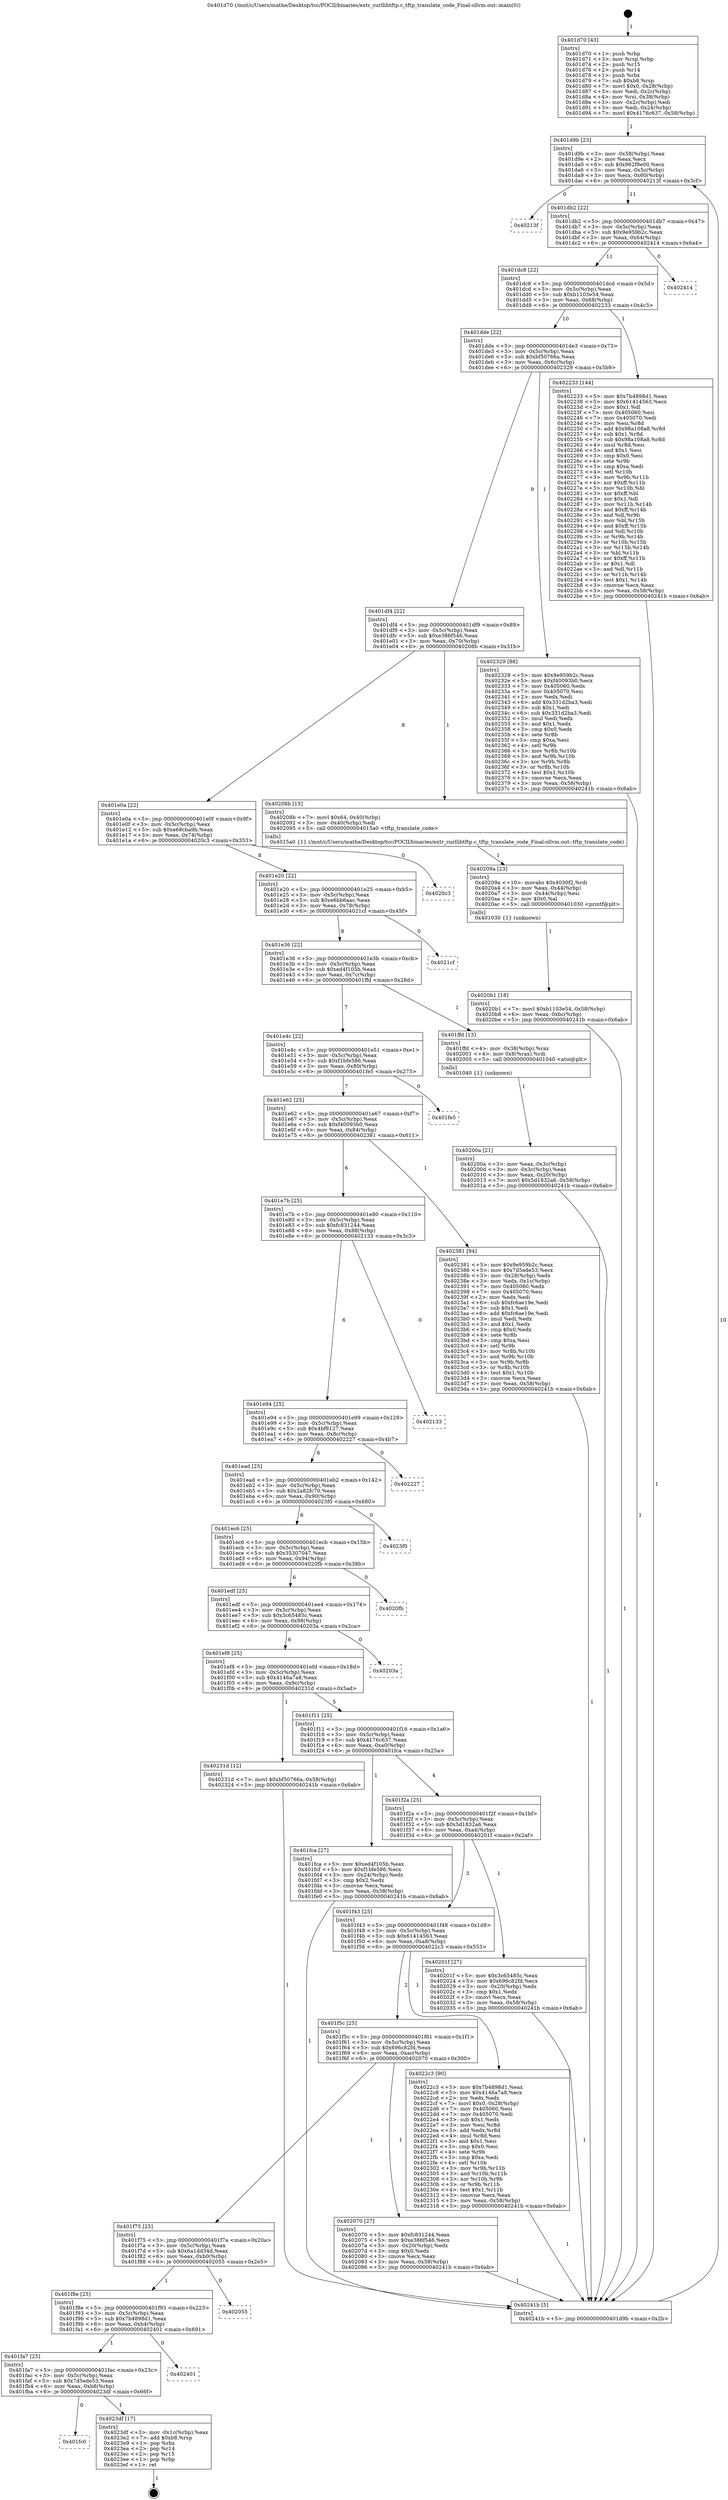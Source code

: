 digraph "0x401d70" {
  label = "0x401d70 (/mnt/c/Users/mathe/Desktop/tcc/POCII/binaries/extr_curllibtftp.c_tftp_translate_code_Final-ollvm.out::main(0))"
  labelloc = "t"
  node[shape=record]

  Entry [label="",width=0.3,height=0.3,shape=circle,fillcolor=black,style=filled]
  "0x401d9b" [label="{
     0x401d9b [23]\l
     | [instrs]\l
     &nbsp;&nbsp;0x401d9b \<+3\>: mov -0x58(%rbp),%eax\l
     &nbsp;&nbsp;0x401d9e \<+2\>: mov %eax,%ecx\l
     &nbsp;&nbsp;0x401da0 \<+6\>: sub $0x962f9e00,%ecx\l
     &nbsp;&nbsp;0x401da6 \<+3\>: mov %eax,-0x5c(%rbp)\l
     &nbsp;&nbsp;0x401da9 \<+3\>: mov %ecx,-0x60(%rbp)\l
     &nbsp;&nbsp;0x401dac \<+6\>: je 000000000040213f \<main+0x3cf\>\l
  }"]
  "0x40213f" [label="{
     0x40213f\l
  }", style=dashed]
  "0x401db2" [label="{
     0x401db2 [22]\l
     | [instrs]\l
     &nbsp;&nbsp;0x401db2 \<+5\>: jmp 0000000000401db7 \<main+0x47\>\l
     &nbsp;&nbsp;0x401db7 \<+3\>: mov -0x5c(%rbp),%eax\l
     &nbsp;&nbsp;0x401dba \<+5\>: sub $0x9e959b2c,%eax\l
     &nbsp;&nbsp;0x401dbf \<+3\>: mov %eax,-0x64(%rbp)\l
     &nbsp;&nbsp;0x401dc2 \<+6\>: je 0000000000402414 \<main+0x6a4\>\l
  }"]
  Exit [label="",width=0.3,height=0.3,shape=circle,fillcolor=black,style=filled,peripheries=2]
  "0x402414" [label="{
     0x402414\l
  }", style=dashed]
  "0x401dc8" [label="{
     0x401dc8 [22]\l
     | [instrs]\l
     &nbsp;&nbsp;0x401dc8 \<+5\>: jmp 0000000000401dcd \<main+0x5d\>\l
     &nbsp;&nbsp;0x401dcd \<+3\>: mov -0x5c(%rbp),%eax\l
     &nbsp;&nbsp;0x401dd0 \<+5\>: sub $0xb1103e54,%eax\l
     &nbsp;&nbsp;0x401dd5 \<+3\>: mov %eax,-0x68(%rbp)\l
     &nbsp;&nbsp;0x401dd8 \<+6\>: je 0000000000402233 \<main+0x4c3\>\l
  }"]
  "0x401fc0" [label="{
     0x401fc0\l
  }", style=dashed]
  "0x402233" [label="{
     0x402233 [144]\l
     | [instrs]\l
     &nbsp;&nbsp;0x402233 \<+5\>: mov $0x7b4898d1,%eax\l
     &nbsp;&nbsp;0x402238 \<+5\>: mov $0x61414563,%ecx\l
     &nbsp;&nbsp;0x40223d \<+2\>: mov $0x1,%dl\l
     &nbsp;&nbsp;0x40223f \<+7\>: mov 0x405060,%esi\l
     &nbsp;&nbsp;0x402246 \<+7\>: mov 0x405070,%edi\l
     &nbsp;&nbsp;0x40224d \<+3\>: mov %esi,%r8d\l
     &nbsp;&nbsp;0x402250 \<+7\>: add $0x98a108a8,%r8d\l
     &nbsp;&nbsp;0x402257 \<+4\>: sub $0x1,%r8d\l
     &nbsp;&nbsp;0x40225b \<+7\>: sub $0x98a108a8,%r8d\l
     &nbsp;&nbsp;0x402262 \<+4\>: imul %r8d,%esi\l
     &nbsp;&nbsp;0x402266 \<+3\>: and $0x1,%esi\l
     &nbsp;&nbsp;0x402269 \<+3\>: cmp $0x0,%esi\l
     &nbsp;&nbsp;0x40226c \<+4\>: sete %r9b\l
     &nbsp;&nbsp;0x402270 \<+3\>: cmp $0xa,%edi\l
     &nbsp;&nbsp;0x402273 \<+4\>: setl %r10b\l
     &nbsp;&nbsp;0x402277 \<+3\>: mov %r9b,%r11b\l
     &nbsp;&nbsp;0x40227a \<+4\>: xor $0xff,%r11b\l
     &nbsp;&nbsp;0x40227e \<+3\>: mov %r10b,%bl\l
     &nbsp;&nbsp;0x402281 \<+3\>: xor $0xff,%bl\l
     &nbsp;&nbsp;0x402284 \<+3\>: xor $0x1,%dl\l
     &nbsp;&nbsp;0x402287 \<+3\>: mov %r11b,%r14b\l
     &nbsp;&nbsp;0x40228a \<+4\>: and $0xff,%r14b\l
     &nbsp;&nbsp;0x40228e \<+3\>: and %dl,%r9b\l
     &nbsp;&nbsp;0x402291 \<+3\>: mov %bl,%r15b\l
     &nbsp;&nbsp;0x402294 \<+4\>: and $0xff,%r15b\l
     &nbsp;&nbsp;0x402298 \<+3\>: and %dl,%r10b\l
     &nbsp;&nbsp;0x40229b \<+3\>: or %r9b,%r14b\l
     &nbsp;&nbsp;0x40229e \<+3\>: or %r10b,%r15b\l
     &nbsp;&nbsp;0x4022a1 \<+3\>: xor %r15b,%r14b\l
     &nbsp;&nbsp;0x4022a4 \<+3\>: or %bl,%r11b\l
     &nbsp;&nbsp;0x4022a7 \<+4\>: xor $0xff,%r11b\l
     &nbsp;&nbsp;0x4022ab \<+3\>: or $0x1,%dl\l
     &nbsp;&nbsp;0x4022ae \<+3\>: and %dl,%r11b\l
     &nbsp;&nbsp;0x4022b1 \<+3\>: or %r11b,%r14b\l
     &nbsp;&nbsp;0x4022b4 \<+4\>: test $0x1,%r14b\l
     &nbsp;&nbsp;0x4022b8 \<+3\>: cmovne %ecx,%eax\l
     &nbsp;&nbsp;0x4022bb \<+3\>: mov %eax,-0x58(%rbp)\l
     &nbsp;&nbsp;0x4022be \<+5\>: jmp 000000000040241b \<main+0x6ab\>\l
  }"]
  "0x401dde" [label="{
     0x401dde [22]\l
     | [instrs]\l
     &nbsp;&nbsp;0x401dde \<+5\>: jmp 0000000000401de3 \<main+0x73\>\l
     &nbsp;&nbsp;0x401de3 \<+3\>: mov -0x5c(%rbp),%eax\l
     &nbsp;&nbsp;0x401de6 \<+5\>: sub $0xbf50766a,%eax\l
     &nbsp;&nbsp;0x401deb \<+3\>: mov %eax,-0x6c(%rbp)\l
     &nbsp;&nbsp;0x401dee \<+6\>: je 0000000000402329 \<main+0x5b9\>\l
  }"]
  "0x4023df" [label="{
     0x4023df [17]\l
     | [instrs]\l
     &nbsp;&nbsp;0x4023df \<+3\>: mov -0x1c(%rbp),%eax\l
     &nbsp;&nbsp;0x4023e2 \<+7\>: add $0xb8,%rsp\l
     &nbsp;&nbsp;0x4023e9 \<+1\>: pop %rbx\l
     &nbsp;&nbsp;0x4023ea \<+2\>: pop %r14\l
     &nbsp;&nbsp;0x4023ec \<+2\>: pop %r15\l
     &nbsp;&nbsp;0x4023ee \<+1\>: pop %rbp\l
     &nbsp;&nbsp;0x4023ef \<+1\>: ret\l
  }"]
  "0x402329" [label="{
     0x402329 [88]\l
     | [instrs]\l
     &nbsp;&nbsp;0x402329 \<+5\>: mov $0x9e959b2c,%eax\l
     &nbsp;&nbsp;0x40232e \<+5\>: mov $0xf40093b0,%ecx\l
     &nbsp;&nbsp;0x402333 \<+7\>: mov 0x405060,%edx\l
     &nbsp;&nbsp;0x40233a \<+7\>: mov 0x405070,%esi\l
     &nbsp;&nbsp;0x402341 \<+2\>: mov %edx,%edi\l
     &nbsp;&nbsp;0x402343 \<+6\>: add $0x331d2ba3,%edi\l
     &nbsp;&nbsp;0x402349 \<+3\>: sub $0x1,%edi\l
     &nbsp;&nbsp;0x40234c \<+6\>: sub $0x331d2ba3,%edi\l
     &nbsp;&nbsp;0x402352 \<+3\>: imul %edi,%edx\l
     &nbsp;&nbsp;0x402355 \<+3\>: and $0x1,%edx\l
     &nbsp;&nbsp;0x402358 \<+3\>: cmp $0x0,%edx\l
     &nbsp;&nbsp;0x40235b \<+4\>: sete %r8b\l
     &nbsp;&nbsp;0x40235f \<+3\>: cmp $0xa,%esi\l
     &nbsp;&nbsp;0x402362 \<+4\>: setl %r9b\l
     &nbsp;&nbsp;0x402366 \<+3\>: mov %r8b,%r10b\l
     &nbsp;&nbsp;0x402369 \<+3\>: and %r9b,%r10b\l
     &nbsp;&nbsp;0x40236c \<+3\>: xor %r9b,%r8b\l
     &nbsp;&nbsp;0x40236f \<+3\>: or %r8b,%r10b\l
     &nbsp;&nbsp;0x402372 \<+4\>: test $0x1,%r10b\l
     &nbsp;&nbsp;0x402376 \<+3\>: cmovne %ecx,%eax\l
     &nbsp;&nbsp;0x402379 \<+3\>: mov %eax,-0x58(%rbp)\l
     &nbsp;&nbsp;0x40237c \<+5\>: jmp 000000000040241b \<main+0x6ab\>\l
  }"]
  "0x401df4" [label="{
     0x401df4 [22]\l
     | [instrs]\l
     &nbsp;&nbsp;0x401df4 \<+5\>: jmp 0000000000401df9 \<main+0x89\>\l
     &nbsp;&nbsp;0x401df9 \<+3\>: mov -0x5c(%rbp),%eax\l
     &nbsp;&nbsp;0x401dfc \<+5\>: sub $0xe386f546,%eax\l
     &nbsp;&nbsp;0x401e01 \<+3\>: mov %eax,-0x70(%rbp)\l
     &nbsp;&nbsp;0x401e04 \<+6\>: je 000000000040208b \<main+0x31b\>\l
  }"]
  "0x401fa7" [label="{
     0x401fa7 [25]\l
     | [instrs]\l
     &nbsp;&nbsp;0x401fa7 \<+5\>: jmp 0000000000401fac \<main+0x23c\>\l
     &nbsp;&nbsp;0x401fac \<+3\>: mov -0x5c(%rbp),%eax\l
     &nbsp;&nbsp;0x401faf \<+5\>: sub $0x7d5ede53,%eax\l
     &nbsp;&nbsp;0x401fb4 \<+6\>: mov %eax,-0xb8(%rbp)\l
     &nbsp;&nbsp;0x401fba \<+6\>: je 00000000004023df \<main+0x66f\>\l
  }"]
  "0x40208b" [label="{
     0x40208b [15]\l
     | [instrs]\l
     &nbsp;&nbsp;0x40208b \<+7\>: movl $0x64,-0x40(%rbp)\l
     &nbsp;&nbsp;0x402092 \<+3\>: mov -0x40(%rbp),%edi\l
     &nbsp;&nbsp;0x402095 \<+5\>: call 00000000004015a0 \<tftp_translate_code\>\l
     | [calls]\l
     &nbsp;&nbsp;0x4015a0 \{1\} (/mnt/c/Users/mathe/Desktop/tcc/POCII/binaries/extr_curllibtftp.c_tftp_translate_code_Final-ollvm.out::tftp_translate_code)\l
  }"]
  "0x401e0a" [label="{
     0x401e0a [22]\l
     | [instrs]\l
     &nbsp;&nbsp;0x401e0a \<+5\>: jmp 0000000000401e0f \<main+0x9f\>\l
     &nbsp;&nbsp;0x401e0f \<+3\>: mov -0x5c(%rbp),%eax\l
     &nbsp;&nbsp;0x401e12 \<+5\>: sub $0xe68cba9b,%eax\l
     &nbsp;&nbsp;0x401e17 \<+3\>: mov %eax,-0x74(%rbp)\l
     &nbsp;&nbsp;0x401e1a \<+6\>: je 00000000004020c3 \<main+0x353\>\l
  }"]
  "0x402401" [label="{
     0x402401\l
  }", style=dashed]
  "0x4020c3" [label="{
     0x4020c3\l
  }", style=dashed]
  "0x401e20" [label="{
     0x401e20 [22]\l
     | [instrs]\l
     &nbsp;&nbsp;0x401e20 \<+5\>: jmp 0000000000401e25 \<main+0xb5\>\l
     &nbsp;&nbsp;0x401e25 \<+3\>: mov -0x5c(%rbp),%eax\l
     &nbsp;&nbsp;0x401e28 \<+5\>: sub $0xe6bb6aac,%eax\l
     &nbsp;&nbsp;0x401e2d \<+3\>: mov %eax,-0x78(%rbp)\l
     &nbsp;&nbsp;0x401e30 \<+6\>: je 00000000004021cf \<main+0x45f\>\l
  }"]
  "0x401f8e" [label="{
     0x401f8e [25]\l
     | [instrs]\l
     &nbsp;&nbsp;0x401f8e \<+5\>: jmp 0000000000401f93 \<main+0x223\>\l
     &nbsp;&nbsp;0x401f93 \<+3\>: mov -0x5c(%rbp),%eax\l
     &nbsp;&nbsp;0x401f96 \<+5\>: sub $0x7b4898d1,%eax\l
     &nbsp;&nbsp;0x401f9b \<+6\>: mov %eax,-0xb4(%rbp)\l
     &nbsp;&nbsp;0x401fa1 \<+6\>: je 0000000000402401 \<main+0x691\>\l
  }"]
  "0x4021cf" [label="{
     0x4021cf\l
  }", style=dashed]
  "0x401e36" [label="{
     0x401e36 [22]\l
     | [instrs]\l
     &nbsp;&nbsp;0x401e36 \<+5\>: jmp 0000000000401e3b \<main+0xcb\>\l
     &nbsp;&nbsp;0x401e3b \<+3\>: mov -0x5c(%rbp),%eax\l
     &nbsp;&nbsp;0x401e3e \<+5\>: sub $0xed4f105b,%eax\l
     &nbsp;&nbsp;0x401e43 \<+3\>: mov %eax,-0x7c(%rbp)\l
     &nbsp;&nbsp;0x401e46 \<+6\>: je 0000000000401ffd \<main+0x28d\>\l
  }"]
  "0x402055" [label="{
     0x402055\l
  }", style=dashed]
  "0x401ffd" [label="{
     0x401ffd [13]\l
     | [instrs]\l
     &nbsp;&nbsp;0x401ffd \<+4\>: mov -0x38(%rbp),%rax\l
     &nbsp;&nbsp;0x402001 \<+4\>: mov 0x8(%rax),%rdi\l
     &nbsp;&nbsp;0x402005 \<+5\>: call 0000000000401040 \<atoi@plt\>\l
     | [calls]\l
     &nbsp;&nbsp;0x401040 \{1\} (unknown)\l
  }"]
  "0x401e4c" [label="{
     0x401e4c [22]\l
     | [instrs]\l
     &nbsp;&nbsp;0x401e4c \<+5\>: jmp 0000000000401e51 \<main+0xe1\>\l
     &nbsp;&nbsp;0x401e51 \<+3\>: mov -0x5c(%rbp),%eax\l
     &nbsp;&nbsp;0x401e54 \<+5\>: sub $0xf1bfe586,%eax\l
     &nbsp;&nbsp;0x401e59 \<+3\>: mov %eax,-0x80(%rbp)\l
     &nbsp;&nbsp;0x401e5c \<+6\>: je 0000000000401fe5 \<main+0x275\>\l
  }"]
  "0x4020b1" [label="{
     0x4020b1 [18]\l
     | [instrs]\l
     &nbsp;&nbsp;0x4020b1 \<+7\>: movl $0xb1103e54,-0x58(%rbp)\l
     &nbsp;&nbsp;0x4020b8 \<+6\>: mov %eax,-0xbc(%rbp)\l
     &nbsp;&nbsp;0x4020be \<+5\>: jmp 000000000040241b \<main+0x6ab\>\l
  }"]
  "0x401fe5" [label="{
     0x401fe5\l
  }", style=dashed]
  "0x401e62" [label="{
     0x401e62 [25]\l
     | [instrs]\l
     &nbsp;&nbsp;0x401e62 \<+5\>: jmp 0000000000401e67 \<main+0xf7\>\l
     &nbsp;&nbsp;0x401e67 \<+3\>: mov -0x5c(%rbp),%eax\l
     &nbsp;&nbsp;0x401e6a \<+5\>: sub $0xf40093b0,%eax\l
     &nbsp;&nbsp;0x401e6f \<+6\>: mov %eax,-0x84(%rbp)\l
     &nbsp;&nbsp;0x401e75 \<+6\>: je 0000000000402381 \<main+0x611\>\l
  }"]
  "0x40209a" [label="{
     0x40209a [23]\l
     | [instrs]\l
     &nbsp;&nbsp;0x40209a \<+10\>: movabs $0x4030f2,%rdi\l
     &nbsp;&nbsp;0x4020a4 \<+3\>: mov %eax,-0x44(%rbp)\l
     &nbsp;&nbsp;0x4020a7 \<+3\>: mov -0x44(%rbp),%esi\l
     &nbsp;&nbsp;0x4020aa \<+2\>: mov $0x0,%al\l
     &nbsp;&nbsp;0x4020ac \<+5\>: call 0000000000401030 \<printf@plt\>\l
     | [calls]\l
     &nbsp;&nbsp;0x401030 \{1\} (unknown)\l
  }"]
  "0x402381" [label="{
     0x402381 [94]\l
     | [instrs]\l
     &nbsp;&nbsp;0x402381 \<+5\>: mov $0x9e959b2c,%eax\l
     &nbsp;&nbsp;0x402386 \<+5\>: mov $0x7d5ede53,%ecx\l
     &nbsp;&nbsp;0x40238b \<+3\>: mov -0x28(%rbp),%edx\l
     &nbsp;&nbsp;0x40238e \<+3\>: mov %edx,-0x1c(%rbp)\l
     &nbsp;&nbsp;0x402391 \<+7\>: mov 0x405060,%edx\l
     &nbsp;&nbsp;0x402398 \<+7\>: mov 0x405070,%esi\l
     &nbsp;&nbsp;0x40239f \<+2\>: mov %edx,%edi\l
     &nbsp;&nbsp;0x4023a1 \<+6\>: sub $0xfc6ae19e,%edi\l
     &nbsp;&nbsp;0x4023a7 \<+3\>: sub $0x1,%edi\l
     &nbsp;&nbsp;0x4023aa \<+6\>: add $0xfc6ae19e,%edi\l
     &nbsp;&nbsp;0x4023b0 \<+3\>: imul %edi,%edx\l
     &nbsp;&nbsp;0x4023b3 \<+3\>: and $0x1,%edx\l
     &nbsp;&nbsp;0x4023b6 \<+3\>: cmp $0x0,%edx\l
     &nbsp;&nbsp;0x4023b9 \<+4\>: sete %r8b\l
     &nbsp;&nbsp;0x4023bd \<+3\>: cmp $0xa,%esi\l
     &nbsp;&nbsp;0x4023c0 \<+4\>: setl %r9b\l
     &nbsp;&nbsp;0x4023c4 \<+3\>: mov %r8b,%r10b\l
     &nbsp;&nbsp;0x4023c7 \<+3\>: and %r9b,%r10b\l
     &nbsp;&nbsp;0x4023ca \<+3\>: xor %r9b,%r8b\l
     &nbsp;&nbsp;0x4023cd \<+3\>: or %r8b,%r10b\l
     &nbsp;&nbsp;0x4023d0 \<+4\>: test $0x1,%r10b\l
     &nbsp;&nbsp;0x4023d4 \<+3\>: cmovne %ecx,%eax\l
     &nbsp;&nbsp;0x4023d7 \<+3\>: mov %eax,-0x58(%rbp)\l
     &nbsp;&nbsp;0x4023da \<+5\>: jmp 000000000040241b \<main+0x6ab\>\l
  }"]
  "0x401e7b" [label="{
     0x401e7b [25]\l
     | [instrs]\l
     &nbsp;&nbsp;0x401e7b \<+5\>: jmp 0000000000401e80 \<main+0x110\>\l
     &nbsp;&nbsp;0x401e80 \<+3\>: mov -0x5c(%rbp),%eax\l
     &nbsp;&nbsp;0x401e83 \<+5\>: sub $0xfc831244,%eax\l
     &nbsp;&nbsp;0x401e88 \<+6\>: mov %eax,-0x88(%rbp)\l
     &nbsp;&nbsp;0x401e8e \<+6\>: je 0000000000402133 \<main+0x3c3\>\l
  }"]
  "0x401f75" [label="{
     0x401f75 [25]\l
     | [instrs]\l
     &nbsp;&nbsp;0x401f75 \<+5\>: jmp 0000000000401f7a \<main+0x20a\>\l
     &nbsp;&nbsp;0x401f7a \<+3\>: mov -0x5c(%rbp),%eax\l
     &nbsp;&nbsp;0x401f7d \<+5\>: sub $0x6a1dd34d,%eax\l
     &nbsp;&nbsp;0x401f82 \<+6\>: mov %eax,-0xb0(%rbp)\l
     &nbsp;&nbsp;0x401f88 \<+6\>: je 0000000000402055 \<main+0x2e5\>\l
  }"]
  "0x402133" [label="{
     0x402133\l
  }", style=dashed]
  "0x401e94" [label="{
     0x401e94 [25]\l
     | [instrs]\l
     &nbsp;&nbsp;0x401e94 \<+5\>: jmp 0000000000401e99 \<main+0x129\>\l
     &nbsp;&nbsp;0x401e99 \<+3\>: mov -0x5c(%rbp),%eax\l
     &nbsp;&nbsp;0x401e9c \<+5\>: sub $0x4bf8127,%eax\l
     &nbsp;&nbsp;0x401ea1 \<+6\>: mov %eax,-0x8c(%rbp)\l
     &nbsp;&nbsp;0x401ea7 \<+6\>: je 0000000000402227 \<main+0x4b7\>\l
  }"]
  "0x402070" [label="{
     0x402070 [27]\l
     | [instrs]\l
     &nbsp;&nbsp;0x402070 \<+5\>: mov $0xfc831244,%eax\l
     &nbsp;&nbsp;0x402075 \<+5\>: mov $0xe386f546,%ecx\l
     &nbsp;&nbsp;0x40207a \<+3\>: mov -0x20(%rbp),%edx\l
     &nbsp;&nbsp;0x40207d \<+3\>: cmp $0x0,%edx\l
     &nbsp;&nbsp;0x402080 \<+3\>: cmove %ecx,%eax\l
     &nbsp;&nbsp;0x402083 \<+3\>: mov %eax,-0x58(%rbp)\l
     &nbsp;&nbsp;0x402086 \<+5\>: jmp 000000000040241b \<main+0x6ab\>\l
  }"]
  "0x402227" [label="{
     0x402227\l
  }", style=dashed]
  "0x401ead" [label="{
     0x401ead [25]\l
     | [instrs]\l
     &nbsp;&nbsp;0x401ead \<+5\>: jmp 0000000000401eb2 \<main+0x142\>\l
     &nbsp;&nbsp;0x401eb2 \<+3\>: mov -0x5c(%rbp),%eax\l
     &nbsp;&nbsp;0x401eb5 \<+5\>: sub $0x2a82fc70,%eax\l
     &nbsp;&nbsp;0x401eba \<+6\>: mov %eax,-0x90(%rbp)\l
     &nbsp;&nbsp;0x401ec0 \<+6\>: je 00000000004023f0 \<main+0x680\>\l
  }"]
  "0x401f5c" [label="{
     0x401f5c [25]\l
     | [instrs]\l
     &nbsp;&nbsp;0x401f5c \<+5\>: jmp 0000000000401f61 \<main+0x1f1\>\l
     &nbsp;&nbsp;0x401f61 \<+3\>: mov -0x5c(%rbp),%eax\l
     &nbsp;&nbsp;0x401f64 \<+5\>: sub $0x696c82fd,%eax\l
     &nbsp;&nbsp;0x401f69 \<+6\>: mov %eax,-0xac(%rbp)\l
     &nbsp;&nbsp;0x401f6f \<+6\>: je 0000000000402070 \<main+0x300\>\l
  }"]
  "0x4023f0" [label="{
     0x4023f0\l
  }", style=dashed]
  "0x401ec6" [label="{
     0x401ec6 [25]\l
     | [instrs]\l
     &nbsp;&nbsp;0x401ec6 \<+5\>: jmp 0000000000401ecb \<main+0x15b\>\l
     &nbsp;&nbsp;0x401ecb \<+3\>: mov -0x5c(%rbp),%eax\l
     &nbsp;&nbsp;0x401ece \<+5\>: sub $0x35307047,%eax\l
     &nbsp;&nbsp;0x401ed3 \<+6\>: mov %eax,-0x94(%rbp)\l
     &nbsp;&nbsp;0x401ed9 \<+6\>: je 00000000004020fb \<main+0x38b\>\l
  }"]
  "0x4022c3" [label="{
     0x4022c3 [90]\l
     | [instrs]\l
     &nbsp;&nbsp;0x4022c3 \<+5\>: mov $0x7b4898d1,%eax\l
     &nbsp;&nbsp;0x4022c8 \<+5\>: mov $0x4146a7a8,%ecx\l
     &nbsp;&nbsp;0x4022cd \<+2\>: xor %edx,%edx\l
     &nbsp;&nbsp;0x4022cf \<+7\>: movl $0x0,-0x28(%rbp)\l
     &nbsp;&nbsp;0x4022d6 \<+7\>: mov 0x405060,%esi\l
     &nbsp;&nbsp;0x4022dd \<+7\>: mov 0x405070,%edi\l
     &nbsp;&nbsp;0x4022e4 \<+3\>: sub $0x1,%edx\l
     &nbsp;&nbsp;0x4022e7 \<+3\>: mov %esi,%r8d\l
     &nbsp;&nbsp;0x4022ea \<+3\>: add %edx,%r8d\l
     &nbsp;&nbsp;0x4022ed \<+4\>: imul %r8d,%esi\l
     &nbsp;&nbsp;0x4022f1 \<+3\>: and $0x1,%esi\l
     &nbsp;&nbsp;0x4022f4 \<+3\>: cmp $0x0,%esi\l
     &nbsp;&nbsp;0x4022f7 \<+4\>: sete %r9b\l
     &nbsp;&nbsp;0x4022fb \<+3\>: cmp $0xa,%edi\l
     &nbsp;&nbsp;0x4022fe \<+4\>: setl %r10b\l
     &nbsp;&nbsp;0x402302 \<+3\>: mov %r9b,%r11b\l
     &nbsp;&nbsp;0x402305 \<+3\>: and %r10b,%r11b\l
     &nbsp;&nbsp;0x402308 \<+3\>: xor %r10b,%r9b\l
     &nbsp;&nbsp;0x40230b \<+3\>: or %r9b,%r11b\l
     &nbsp;&nbsp;0x40230e \<+4\>: test $0x1,%r11b\l
     &nbsp;&nbsp;0x402312 \<+3\>: cmovne %ecx,%eax\l
     &nbsp;&nbsp;0x402315 \<+3\>: mov %eax,-0x58(%rbp)\l
     &nbsp;&nbsp;0x402318 \<+5\>: jmp 000000000040241b \<main+0x6ab\>\l
  }"]
  "0x4020fb" [label="{
     0x4020fb\l
  }", style=dashed]
  "0x401edf" [label="{
     0x401edf [25]\l
     | [instrs]\l
     &nbsp;&nbsp;0x401edf \<+5\>: jmp 0000000000401ee4 \<main+0x174\>\l
     &nbsp;&nbsp;0x401ee4 \<+3\>: mov -0x5c(%rbp),%eax\l
     &nbsp;&nbsp;0x401ee7 \<+5\>: sub $0x3c65485c,%eax\l
     &nbsp;&nbsp;0x401eec \<+6\>: mov %eax,-0x98(%rbp)\l
     &nbsp;&nbsp;0x401ef2 \<+6\>: je 000000000040203a \<main+0x2ca\>\l
  }"]
  "0x401f43" [label="{
     0x401f43 [25]\l
     | [instrs]\l
     &nbsp;&nbsp;0x401f43 \<+5\>: jmp 0000000000401f48 \<main+0x1d8\>\l
     &nbsp;&nbsp;0x401f48 \<+3\>: mov -0x5c(%rbp),%eax\l
     &nbsp;&nbsp;0x401f4b \<+5\>: sub $0x61414563,%eax\l
     &nbsp;&nbsp;0x401f50 \<+6\>: mov %eax,-0xa8(%rbp)\l
     &nbsp;&nbsp;0x401f56 \<+6\>: je 00000000004022c3 \<main+0x553\>\l
  }"]
  "0x40203a" [label="{
     0x40203a\l
  }", style=dashed]
  "0x401ef8" [label="{
     0x401ef8 [25]\l
     | [instrs]\l
     &nbsp;&nbsp;0x401ef8 \<+5\>: jmp 0000000000401efd \<main+0x18d\>\l
     &nbsp;&nbsp;0x401efd \<+3\>: mov -0x5c(%rbp),%eax\l
     &nbsp;&nbsp;0x401f00 \<+5\>: sub $0x4146a7a8,%eax\l
     &nbsp;&nbsp;0x401f05 \<+6\>: mov %eax,-0x9c(%rbp)\l
     &nbsp;&nbsp;0x401f0b \<+6\>: je 000000000040231d \<main+0x5ad\>\l
  }"]
  "0x40201f" [label="{
     0x40201f [27]\l
     | [instrs]\l
     &nbsp;&nbsp;0x40201f \<+5\>: mov $0x3c65485c,%eax\l
     &nbsp;&nbsp;0x402024 \<+5\>: mov $0x696c82fd,%ecx\l
     &nbsp;&nbsp;0x402029 \<+3\>: mov -0x20(%rbp),%edx\l
     &nbsp;&nbsp;0x40202c \<+3\>: cmp $0x1,%edx\l
     &nbsp;&nbsp;0x40202f \<+3\>: cmovl %ecx,%eax\l
     &nbsp;&nbsp;0x402032 \<+3\>: mov %eax,-0x58(%rbp)\l
     &nbsp;&nbsp;0x402035 \<+5\>: jmp 000000000040241b \<main+0x6ab\>\l
  }"]
  "0x40231d" [label="{
     0x40231d [12]\l
     | [instrs]\l
     &nbsp;&nbsp;0x40231d \<+7\>: movl $0xbf50766a,-0x58(%rbp)\l
     &nbsp;&nbsp;0x402324 \<+5\>: jmp 000000000040241b \<main+0x6ab\>\l
  }"]
  "0x401f11" [label="{
     0x401f11 [25]\l
     | [instrs]\l
     &nbsp;&nbsp;0x401f11 \<+5\>: jmp 0000000000401f16 \<main+0x1a6\>\l
     &nbsp;&nbsp;0x401f16 \<+3\>: mov -0x5c(%rbp),%eax\l
     &nbsp;&nbsp;0x401f19 \<+5\>: sub $0x4176c637,%eax\l
     &nbsp;&nbsp;0x401f1e \<+6\>: mov %eax,-0xa0(%rbp)\l
     &nbsp;&nbsp;0x401f24 \<+6\>: je 0000000000401fca \<main+0x25a\>\l
  }"]
  "0x40200a" [label="{
     0x40200a [21]\l
     | [instrs]\l
     &nbsp;&nbsp;0x40200a \<+3\>: mov %eax,-0x3c(%rbp)\l
     &nbsp;&nbsp;0x40200d \<+3\>: mov -0x3c(%rbp),%eax\l
     &nbsp;&nbsp;0x402010 \<+3\>: mov %eax,-0x20(%rbp)\l
     &nbsp;&nbsp;0x402013 \<+7\>: movl $0x5d1832a6,-0x58(%rbp)\l
     &nbsp;&nbsp;0x40201a \<+5\>: jmp 000000000040241b \<main+0x6ab\>\l
  }"]
  "0x401fca" [label="{
     0x401fca [27]\l
     | [instrs]\l
     &nbsp;&nbsp;0x401fca \<+5\>: mov $0xed4f105b,%eax\l
     &nbsp;&nbsp;0x401fcf \<+5\>: mov $0xf1bfe586,%ecx\l
     &nbsp;&nbsp;0x401fd4 \<+3\>: mov -0x24(%rbp),%edx\l
     &nbsp;&nbsp;0x401fd7 \<+3\>: cmp $0x2,%edx\l
     &nbsp;&nbsp;0x401fda \<+3\>: cmovne %ecx,%eax\l
     &nbsp;&nbsp;0x401fdd \<+3\>: mov %eax,-0x58(%rbp)\l
     &nbsp;&nbsp;0x401fe0 \<+5\>: jmp 000000000040241b \<main+0x6ab\>\l
  }"]
  "0x401f2a" [label="{
     0x401f2a [25]\l
     | [instrs]\l
     &nbsp;&nbsp;0x401f2a \<+5\>: jmp 0000000000401f2f \<main+0x1bf\>\l
     &nbsp;&nbsp;0x401f2f \<+3\>: mov -0x5c(%rbp),%eax\l
     &nbsp;&nbsp;0x401f32 \<+5\>: sub $0x5d1832a6,%eax\l
     &nbsp;&nbsp;0x401f37 \<+6\>: mov %eax,-0xa4(%rbp)\l
     &nbsp;&nbsp;0x401f3d \<+6\>: je 000000000040201f \<main+0x2af\>\l
  }"]
  "0x40241b" [label="{
     0x40241b [5]\l
     | [instrs]\l
     &nbsp;&nbsp;0x40241b \<+5\>: jmp 0000000000401d9b \<main+0x2b\>\l
  }"]
  "0x401d70" [label="{
     0x401d70 [43]\l
     | [instrs]\l
     &nbsp;&nbsp;0x401d70 \<+1\>: push %rbp\l
     &nbsp;&nbsp;0x401d71 \<+3\>: mov %rsp,%rbp\l
     &nbsp;&nbsp;0x401d74 \<+2\>: push %r15\l
     &nbsp;&nbsp;0x401d76 \<+2\>: push %r14\l
     &nbsp;&nbsp;0x401d78 \<+1\>: push %rbx\l
     &nbsp;&nbsp;0x401d79 \<+7\>: sub $0xb8,%rsp\l
     &nbsp;&nbsp;0x401d80 \<+7\>: movl $0x0,-0x28(%rbp)\l
     &nbsp;&nbsp;0x401d87 \<+3\>: mov %edi,-0x2c(%rbp)\l
     &nbsp;&nbsp;0x401d8a \<+4\>: mov %rsi,-0x38(%rbp)\l
     &nbsp;&nbsp;0x401d8e \<+3\>: mov -0x2c(%rbp),%edi\l
     &nbsp;&nbsp;0x401d91 \<+3\>: mov %edi,-0x24(%rbp)\l
     &nbsp;&nbsp;0x401d94 \<+7\>: movl $0x4176c637,-0x58(%rbp)\l
  }"]
  Entry -> "0x401d70" [label=" 1"]
  "0x401d9b" -> "0x40213f" [label=" 0"]
  "0x401d9b" -> "0x401db2" [label=" 11"]
  "0x4023df" -> Exit [label=" 1"]
  "0x401db2" -> "0x402414" [label=" 0"]
  "0x401db2" -> "0x401dc8" [label=" 11"]
  "0x401fa7" -> "0x401fc0" [label=" 0"]
  "0x401dc8" -> "0x402233" [label=" 1"]
  "0x401dc8" -> "0x401dde" [label=" 10"]
  "0x401fa7" -> "0x4023df" [label=" 1"]
  "0x401dde" -> "0x402329" [label=" 1"]
  "0x401dde" -> "0x401df4" [label=" 9"]
  "0x401f8e" -> "0x401fa7" [label=" 1"]
  "0x401df4" -> "0x40208b" [label=" 1"]
  "0x401df4" -> "0x401e0a" [label=" 8"]
  "0x401f8e" -> "0x402401" [label=" 0"]
  "0x401e0a" -> "0x4020c3" [label=" 0"]
  "0x401e0a" -> "0x401e20" [label=" 8"]
  "0x401f75" -> "0x401f8e" [label=" 1"]
  "0x401e20" -> "0x4021cf" [label=" 0"]
  "0x401e20" -> "0x401e36" [label=" 8"]
  "0x401f75" -> "0x402055" [label=" 0"]
  "0x401e36" -> "0x401ffd" [label=" 1"]
  "0x401e36" -> "0x401e4c" [label=" 7"]
  "0x402381" -> "0x40241b" [label=" 1"]
  "0x401e4c" -> "0x401fe5" [label=" 0"]
  "0x401e4c" -> "0x401e62" [label=" 7"]
  "0x402329" -> "0x40241b" [label=" 1"]
  "0x401e62" -> "0x402381" [label=" 1"]
  "0x401e62" -> "0x401e7b" [label=" 6"]
  "0x40231d" -> "0x40241b" [label=" 1"]
  "0x401e7b" -> "0x402133" [label=" 0"]
  "0x401e7b" -> "0x401e94" [label=" 6"]
  "0x4022c3" -> "0x40241b" [label=" 1"]
  "0x401e94" -> "0x402227" [label=" 0"]
  "0x401e94" -> "0x401ead" [label=" 6"]
  "0x402233" -> "0x40241b" [label=" 1"]
  "0x401ead" -> "0x4023f0" [label=" 0"]
  "0x401ead" -> "0x401ec6" [label=" 6"]
  "0x40209a" -> "0x4020b1" [label=" 1"]
  "0x401ec6" -> "0x4020fb" [label=" 0"]
  "0x401ec6" -> "0x401edf" [label=" 6"]
  "0x40208b" -> "0x40209a" [label=" 1"]
  "0x401edf" -> "0x40203a" [label=" 0"]
  "0x401edf" -> "0x401ef8" [label=" 6"]
  "0x401f5c" -> "0x401f75" [label=" 1"]
  "0x401ef8" -> "0x40231d" [label=" 1"]
  "0x401ef8" -> "0x401f11" [label=" 5"]
  "0x401f5c" -> "0x402070" [label=" 1"]
  "0x401f11" -> "0x401fca" [label=" 1"]
  "0x401f11" -> "0x401f2a" [label=" 4"]
  "0x401fca" -> "0x40241b" [label=" 1"]
  "0x401d70" -> "0x401d9b" [label=" 1"]
  "0x40241b" -> "0x401d9b" [label=" 10"]
  "0x401ffd" -> "0x40200a" [label=" 1"]
  "0x40200a" -> "0x40241b" [label=" 1"]
  "0x4020b1" -> "0x40241b" [label=" 1"]
  "0x401f2a" -> "0x40201f" [label=" 1"]
  "0x401f2a" -> "0x401f43" [label=" 3"]
  "0x40201f" -> "0x40241b" [label=" 1"]
  "0x402070" -> "0x40241b" [label=" 1"]
  "0x401f43" -> "0x4022c3" [label=" 1"]
  "0x401f43" -> "0x401f5c" [label=" 2"]
}
